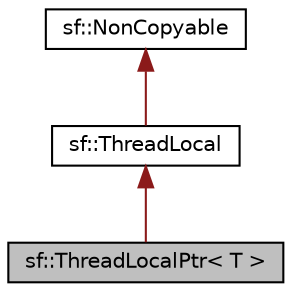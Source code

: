 digraph "sf::ThreadLocalPtr&lt; T &gt;"
{
  edge [fontname="Helvetica",fontsize="10",labelfontname="Helvetica",labelfontsize="10"];
  node [fontname="Helvetica",fontsize="10",shape=record];
  Node3 [label="sf::ThreadLocalPtr\< T \>",height=0.2,width=0.4,color="black", fillcolor="grey75", style="filled", fontcolor="black"];
  Node4 -> Node3 [dir="back",color="firebrick4",fontsize="10",style="solid"];
  Node4 [label="sf::ThreadLocal",height=0.2,width=0.4,color="black", fillcolor="white", style="filled",URL="$classsf_1_1_thread_local.html",tooltip="Defines variables with thread-local storage. "];
  Node5 -> Node4 [dir="back",color="firebrick4",fontsize="10",style="solid"];
  Node5 [label="sf::NonCopyable",height=0.2,width=0.4,color="black", fillcolor="white", style="filled",URL="$classsf_1_1_non_copyable.html",tooltip="Utility class that makes any derived class non-copyable. "];
}
